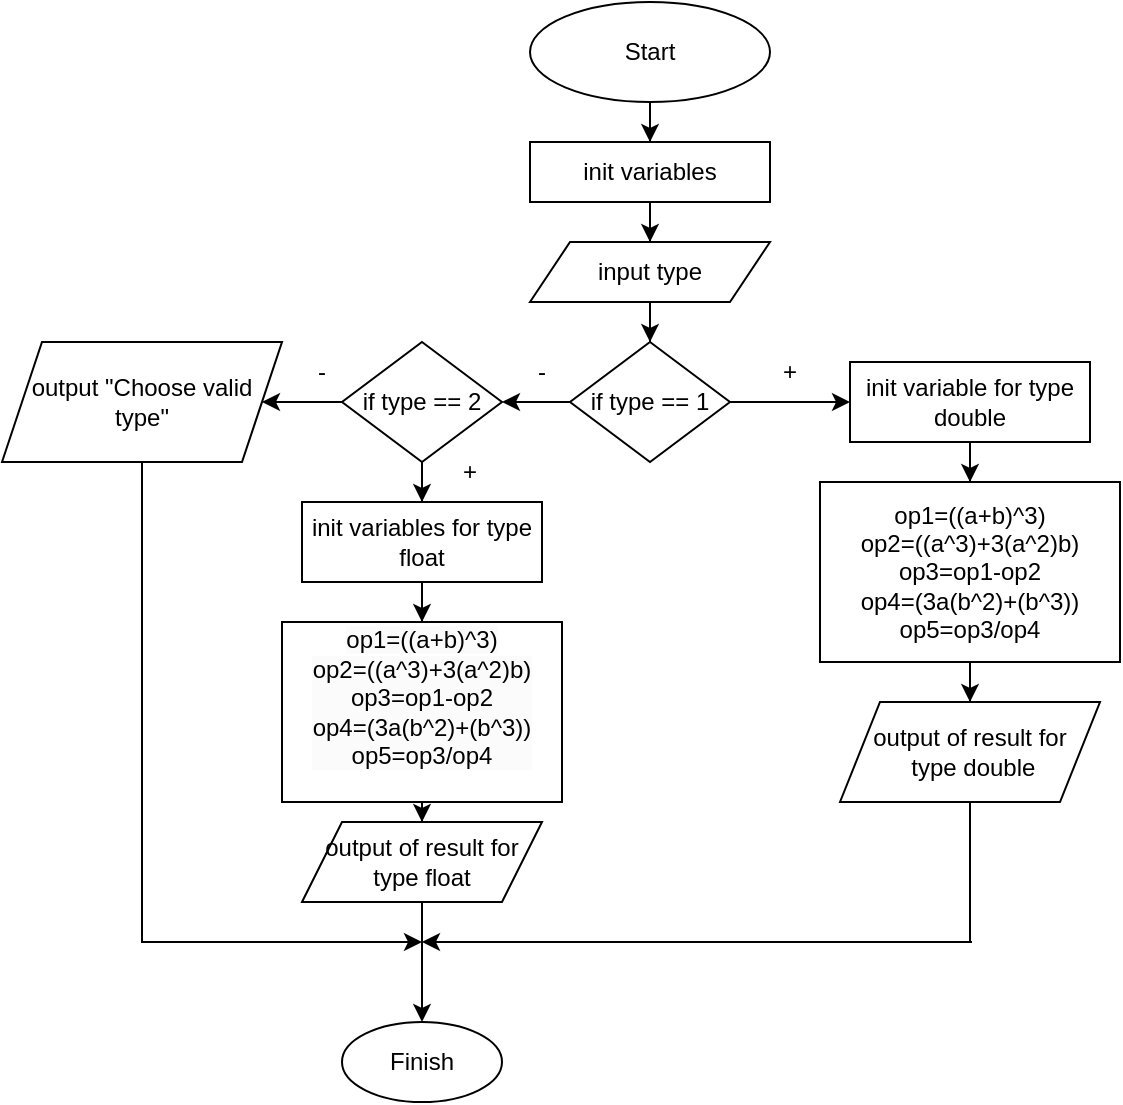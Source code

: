 <mxfile version="24.8.3">
  <diagram id="C5RBs43oDa-KdzZeNtuy" name="Page-1">
    <mxGraphModel dx="1261" dy="541" grid="1" gridSize="10" guides="1" tooltips="1" connect="1" arrows="1" fold="1" page="1" pageScale="1" pageWidth="827" pageHeight="1169" math="0" shadow="0">
      <root>
        <mxCell id="WIyWlLk6GJQsqaUBKTNV-0" />
        <mxCell id="WIyWlLk6GJQsqaUBKTNV-1" parent="WIyWlLk6GJQsqaUBKTNV-0" />
        <mxCell id="m38KTp49a1KfQT3s7B7f-2" value="" style="edgeStyle=orthogonalEdgeStyle;rounded=0;orthogonalLoop=1;jettySize=auto;html=1;" edge="1" parent="WIyWlLk6GJQsqaUBKTNV-1" source="m38KTp49a1KfQT3s7B7f-0" target="m38KTp49a1KfQT3s7B7f-1">
          <mxGeometry relative="1" as="geometry" />
        </mxCell>
        <mxCell id="m38KTp49a1KfQT3s7B7f-0" value="Start" style="ellipse;whiteSpace=wrap;html=1;" vertex="1" parent="WIyWlLk6GJQsqaUBKTNV-1">
          <mxGeometry x="354" y="20" width="120" height="50" as="geometry" />
        </mxCell>
        <mxCell id="m38KTp49a1KfQT3s7B7f-4" value="" style="edgeStyle=orthogonalEdgeStyle;rounded=0;orthogonalLoop=1;jettySize=auto;html=1;" edge="1" parent="WIyWlLk6GJQsqaUBKTNV-1" source="m38KTp49a1KfQT3s7B7f-1" target="m38KTp49a1KfQT3s7B7f-3">
          <mxGeometry relative="1" as="geometry" />
        </mxCell>
        <mxCell id="m38KTp49a1KfQT3s7B7f-1" value="init variables" style="whiteSpace=wrap;html=1;" vertex="1" parent="WIyWlLk6GJQsqaUBKTNV-1">
          <mxGeometry x="354" y="90" width="120" height="30" as="geometry" />
        </mxCell>
        <mxCell id="m38KTp49a1KfQT3s7B7f-6" value="" style="edgeStyle=orthogonalEdgeStyle;rounded=0;orthogonalLoop=1;jettySize=auto;html=1;" edge="1" parent="WIyWlLk6GJQsqaUBKTNV-1" source="m38KTp49a1KfQT3s7B7f-3" target="m38KTp49a1KfQT3s7B7f-5">
          <mxGeometry relative="1" as="geometry" />
        </mxCell>
        <mxCell id="m38KTp49a1KfQT3s7B7f-3" value="input type" style="shape=parallelogram;perimeter=parallelogramPerimeter;whiteSpace=wrap;html=1;fixedSize=1;" vertex="1" parent="WIyWlLk6GJQsqaUBKTNV-1">
          <mxGeometry x="354" y="140" width="120" height="30" as="geometry" />
        </mxCell>
        <mxCell id="m38KTp49a1KfQT3s7B7f-8" value="" style="edgeStyle=orthogonalEdgeStyle;rounded=0;orthogonalLoop=1;jettySize=auto;html=1;" edge="1" parent="WIyWlLk6GJQsqaUBKTNV-1" source="m38KTp49a1KfQT3s7B7f-5" target="m38KTp49a1KfQT3s7B7f-7">
          <mxGeometry relative="1" as="geometry" />
        </mxCell>
        <mxCell id="m38KTp49a1KfQT3s7B7f-14" value="" style="edgeStyle=orthogonalEdgeStyle;rounded=0;orthogonalLoop=1;jettySize=auto;html=1;" edge="1" parent="WIyWlLk6GJQsqaUBKTNV-1" source="m38KTp49a1KfQT3s7B7f-5" target="m38KTp49a1KfQT3s7B7f-13">
          <mxGeometry relative="1" as="geometry" />
        </mxCell>
        <mxCell id="m38KTp49a1KfQT3s7B7f-5" value="if type == 1" style="rhombus;whiteSpace=wrap;html=1;" vertex="1" parent="WIyWlLk6GJQsqaUBKTNV-1">
          <mxGeometry x="374" y="190" width="80" height="60" as="geometry" />
        </mxCell>
        <mxCell id="m38KTp49a1KfQT3s7B7f-10" value="" style="edgeStyle=orthogonalEdgeStyle;rounded=0;orthogonalLoop=1;jettySize=auto;html=1;" edge="1" parent="WIyWlLk6GJQsqaUBKTNV-1" source="m38KTp49a1KfQT3s7B7f-7" target="m38KTp49a1KfQT3s7B7f-9">
          <mxGeometry relative="1" as="geometry" />
        </mxCell>
        <mxCell id="m38KTp49a1KfQT3s7B7f-7" value="init variable for type double" style="whiteSpace=wrap;html=1;" vertex="1" parent="WIyWlLk6GJQsqaUBKTNV-1">
          <mxGeometry x="514" y="200" width="120" height="40" as="geometry" />
        </mxCell>
        <mxCell id="m38KTp49a1KfQT3s7B7f-12" value="" style="edgeStyle=orthogonalEdgeStyle;rounded=0;orthogonalLoop=1;jettySize=auto;html=1;" edge="1" parent="WIyWlLk6GJQsqaUBKTNV-1" source="m38KTp49a1KfQT3s7B7f-9" target="m38KTp49a1KfQT3s7B7f-11">
          <mxGeometry relative="1" as="geometry" />
        </mxCell>
        <mxCell id="m38KTp49a1KfQT3s7B7f-9" value="op1=((a+b)^3)&lt;div&gt;op2=((a^3)+3(a^2)b)&lt;/div&gt;&lt;div&gt;op3=op1-op2&lt;/div&gt;&lt;div&gt;op4=(3a(b^2)+(b^3))&lt;/div&gt;&lt;div&gt;op5=op3/op4&lt;/div&gt;" style="whiteSpace=wrap;html=1;" vertex="1" parent="WIyWlLk6GJQsqaUBKTNV-1">
          <mxGeometry x="499" y="260" width="150" height="90" as="geometry" />
        </mxCell>
        <mxCell id="m38KTp49a1KfQT3s7B7f-26" style="edgeStyle=orthogonalEdgeStyle;rounded=0;orthogonalLoop=1;jettySize=auto;html=1;exitX=0.5;exitY=1;exitDx=0;exitDy=0;" edge="1" parent="WIyWlLk6GJQsqaUBKTNV-1" source="m38KTp49a1KfQT3s7B7f-11">
          <mxGeometry relative="1" as="geometry">
            <mxPoint x="300" y="490" as="targetPoint" />
            <Array as="points">
              <mxPoint x="574" y="490" />
              <mxPoint x="575" y="490" />
            </Array>
          </mxGeometry>
        </mxCell>
        <mxCell id="m38KTp49a1KfQT3s7B7f-11" value="output of result for&lt;div&gt;&amp;nbsp;type double&lt;/div&gt;" style="shape=parallelogram;perimeter=parallelogramPerimeter;whiteSpace=wrap;html=1;fixedSize=1;" vertex="1" parent="WIyWlLk6GJQsqaUBKTNV-1">
          <mxGeometry x="509" y="370" width="130" height="50" as="geometry" />
        </mxCell>
        <mxCell id="m38KTp49a1KfQT3s7B7f-16" value="" style="edgeStyle=orthogonalEdgeStyle;rounded=0;orthogonalLoop=1;jettySize=auto;html=1;" edge="1" parent="WIyWlLk6GJQsqaUBKTNV-1" source="m38KTp49a1KfQT3s7B7f-13" target="m38KTp49a1KfQT3s7B7f-15">
          <mxGeometry relative="1" as="geometry" />
        </mxCell>
        <mxCell id="m38KTp49a1KfQT3s7B7f-22" value="" style="edgeStyle=orthogonalEdgeStyle;rounded=0;orthogonalLoop=1;jettySize=auto;html=1;" edge="1" parent="WIyWlLk6GJQsqaUBKTNV-1" source="m38KTp49a1KfQT3s7B7f-13" target="m38KTp49a1KfQT3s7B7f-21">
          <mxGeometry relative="1" as="geometry" />
        </mxCell>
        <mxCell id="m38KTp49a1KfQT3s7B7f-13" value="if type == 2" style="rhombus;whiteSpace=wrap;html=1;" vertex="1" parent="WIyWlLk6GJQsqaUBKTNV-1">
          <mxGeometry x="260" y="190" width="80" height="60" as="geometry" />
        </mxCell>
        <mxCell id="m38KTp49a1KfQT3s7B7f-18" value="" style="edgeStyle=orthogonalEdgeStyle;rounded=0;orthogonalLoop=1;jettySize=auto;html=1;" edge="1" parent="WIyWlLk6GJQsqaUBKTNV-1" source="m38KTp49a1KfQT3s7B7f-15" target="m38KTp49a1KfQT3s7B7f-17">
          <mxGeometry relative="1" as="geometry" />
        </mxCell>
        <mxCell id="m38KTp49a1KfQT3s7B7f-15" value="init variables for type float" style="whiteSpace=wrap;html=1;" vertex="1" parent="WIyWlLk6GJQsqaUBKTNV-1">
          <mxGeometry x="240" y="270" width="120" height="40" as="geometry" />
        </mxCell>
        <mxCell id="m38KTp49a1KfQT3s7B7f-20" value="" style="edgeStyle=orthogonalEdgeStyle;rounded=0;orthogonalLoop=1;jettySize=auto;html=1;" edge="1" parent="WIyWlLk6GJQsqaUBKTNV-1" source="m38KTp49a1KfQT3s7B7f-17" target="m38KTp49a1KfQT3s7B7f-19">
          <mxGeometry relative="1" as="geometry" />
        </mxCell>
        <mxCell id="m38KTp49a1KfQT3s7B7f-17" value="&#xa;&lt;span style=&quot;color: rgb(0, 0, 0); font-family: Helvetica; font-size: 12px; font-style: normal; font-variant-ligatures: normal; font-variant-caps: normal; font-weight: 400; letter-spacing: normal; orphans: 2; text-align: center; text-indent: 0px; text-transform: none; widows: 2; word-spacing: 0px; -webkit-text-stroke-width: 0px; white-space: normal; background-color: rgb(251, 251, 251); text-decoration-thickness: initial; text-decoration-style: initial; text-decoration-color: initial; display: inline !important; float: none;&quot;&gt;op1=((a+b)^3)&lt;/span&gt;&lt;div style=&quot;forced-color-adjust: none; color: rgb(0, 0, 0); font-family: Helvetica; font-size: 12px; font-style: normal; font-variant-ligatures: normal; font-variant-caps: normal; font-weight: 400; letter-spacing: normal; orphans: 2; text-align: center; text-indent: 0px; text-transform: none; widows: 2; word-spacing: 0px; -webkit-text-stroke-width: 0px; white-space: normal; background-color: rgb(251, 251, 251); text-decoration-thickness: initial; text-decoration-style: initial; text-decoration-color: initial;&quot;&gt;op2=((a^3)+3(a^2)b)&lt;/div&gt;&lt;div style=&quot;forced-color-adjust: none; color: rgb(0, 0, 0); font-family: Helvetica; font-size: 12px; font-style: normal; font-variant-ligatures: normal; font-variant-caps: normal; font-weight: 400; letter-spacing: normal; orphans: 2; text-align: center; text-indent: 0px; text-transform: none; widows: 2; word-spacing: 0px; -webkit-text-stroke-width: 0px; white-space: normal; background-color: rgb(251, 251, 251); text-decoration-thickness: initial; text-decoration-style: initial; text-decoration-color: initial;&quot;&gt;op3=op1-op2&lt;/div&gt;&lt;div style=&quot;forced-color-adjust: none; color: rgb(0, 0, 0); font-family: Helvetica; font-size: 12px; font-style: normal; font-variant-ligatures: normal; font-variant-caps: normal; font-weight: 400; letter-spacing: normal; orphans: 2; text-align: center; text-indent: 0px; text-transform: none; widows: 2; word-spacing: 0px; -webkit-text-stroke-width: 0px; white-space: normal; background-color: rgb(251, 251, 251); text-decoration-thickness: initial; text-decoration-style: initial; text-decoration-color: initial;&quot;&gt;op4=(3a(b^2)+(b^3))&lt;/div&gt;&lt;div style=&quot;forced-color-adjust: none; color: rgb(0, 0, 0); font-family: Helvetica; font-size: 12px; font-style: normal; font-variant-ligatures: normal; font-variant-caps: normal; font-weight: 400; letter-spacing: normal; orphans: 2; text-align: center; text-indent: 0px; text-transform: none; widows: 2; word-spacing: 0px; -webkit-text-stroke-width: 0px; white-space: normal; background-color: rgb(251, 251, 251); text-decoration-thickness: initial; text-decoration-style: initial; text-decoration-color: initial;&quot;&gt;op5=op3/op4&lt;/div&gt;&#xa;&#xa;" style="whiteSpace=wrap;html=1;" vertex="1" parent="WIyWlLk6GJQsqaUBKTNV-1">
          <mxGeometry x="230" y="330" width="140" height="90" as="geometry" />
        </mxCell>
        <mxCell id="m38KTp49a1KfQT3s7B7f-25" value="" style="edgeStyle=orthogonalEdgeStyle;rounded=0;orthogonalLoop=1;jettySize=auto;html=1;" edge="1" parent="WIyWlLk6GJQsqaUBKTNV-1" source="m38KTp49a1KfQT3s7B7f-19" target="m38KTp49a1KfQT3s7B7f-24">
          <mxGeometry relative="1" as="geometry" />
        </mxCell>
        <mxCell id="m38KTp49a1KfQT3s7B7f-19" value="output of result for type float" style="shape=parallelogram;perimeter=parallelogramPerimeter;whiteSpace=wrap;html=1;fixedSize=1;" vertex="1" parent="WIyWlLk6GJQsqaUBKTNV-1">
          <mxGeometry x="240" y="430" width="120" height="40" as="geometry" />
        </mxCell>
        <mxCell id="m38KTp49a1KfQT3s7B7f-23" style="edgeStyle=orthogonalEdgeStyle;rounded=0;orthogonalLoop=1;jettySize=auto;html=1;exitX=0.5;exitY=1;exitDx=0;exitDy=0;" edge="1" parent="WIyWlLk6GJQsqaUBKTNV-1" source="m38KTp49a1KfQT3s7B7f-21">
          <mxGeometry relative="1" as="geometry">
            <mxPoint x="300" y="490" as="targetPoint" />
            <Array as="points">
              <mxPoint x="160" y="490" />
            </Array>
          </mxGeometry>
        </mxCell>
        <mxCell id="m38KTp49a1KfQT3s7B7f-21" value="output &quot;Choose valid type&quot;" style="shape=parallelogram;perimeter=parallelogramPerimeter;whiteSpace=wrap;html=1;fixedSize=1;" vertex="1" parent="WIyWlLk6GJQsqaUBKTNV-1">
          <mxGeometry x="90" y="190" width="140" height="60" as="geometry" />
        </mxCell>
        <mxCell id="m38KTp49a1KfQT3s7B7f-24" value="Finish" style="ellipse;whiteSpace=wrap;html=1;" vertex="1" parent="WIyWlLk6GJQsqaUBKTNV-1">
          <mxGeometry x="260" y="530" width="80" height="40" as="geometry" />
        </mxCell>
        <mxCell id="m38KTp49a1KfQT3s7B7f-28" value="+" style="text;html=1;align=center;verticalAlign=middle;whiteSpace=wrap;rounded=0;" vertex="1" parent="WIyWlLk6GJQsqaUBKTNV-1">
          <mxGeometry x="454" y="190" width="60" height="30" as="geometry" />
        </mxCell>
        <mxCell id="m38KTp49a1KfQT3s7B7f-29" value="-" style="text;html=1;align=center;verticalAlign=middle;whiteSpace=wrap;rounded=0;" vertex="1" parent="WIyWlLk6GJQsqaUBKTNV-1">
          <mxGeometry x="330" y="190" width="60" height="30" as="geometry" />
        </mxCell>
        <mxCell id="m38KTp49a1KfQT3s7B7f-30" value="-" style="text;html=1;align=center;verticalAlign=middle;whiteSpace=wrap;rounded=0;" vertex="1" parent="WIyWlLk6GJQsqaUBKTNV-1">
          <mxGeometry x="220" y="190" width="60" height="30" as="geometry" />
        </mxCell>
        <mxCell id="m38KTp49a1KfQT3s7B7f-31" value="+" style="text;html=1;align=center;verticalAlign=middle;whiteSpace=wrap;rounded=0;" vertex="1" parent="WIyWlLk6GJQsqaUBKTNV-1">
          <mxGeometry x="294" y="240" width="60" height="30" as="geometry" />
        </mxCell>
      </root>
    </mxGraphModel>
  </diagram>
</mxfile>
